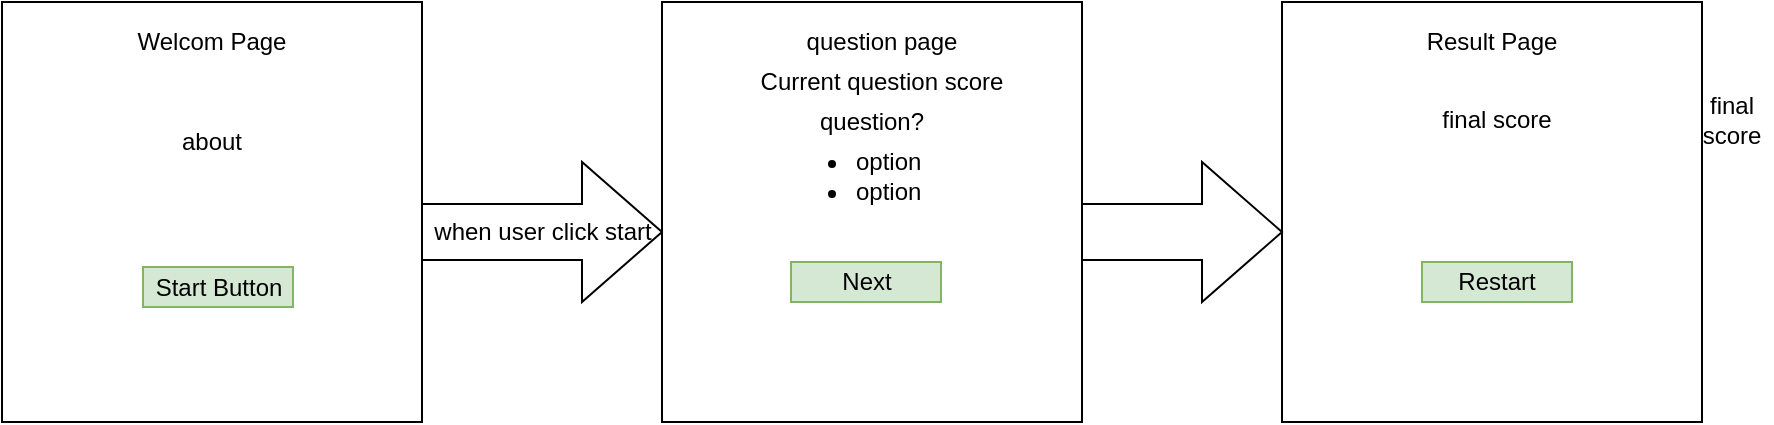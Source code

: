 <mxfile version="12.2.0" type="device" pages="1"><diagram id="aLQK7pb5fS_SI7KkbOMI" name="Page-1"><mxGraphModel dx="2262" dy="891" grid="1" gridSize="10" guides="1" tooltips="1" connect="1" arrows="1" fold="1" page="1" pageScale="1" pageWidth="850" pageHeight="1100" math="0" shadow="0"><root><mxCell id="0"/><mxCell id="1" parent="0"/><mxCell id="2yE5pxpO-BBozChuLyGh-8" value="" style="rounded=1;whiteSpace=wrap;html=1;fillColor=#d5e8d4;strokeColor=#82b366;" vertex="1" parent="1"><mxGeometry x="-32" y="285" width="120" height="35" as="geometry"/></mxCell><mxCell id="2yE5pxpO-BBozChuLyGh-1" value="" style="whiteSpace=wrap;html=1;aspect=fixed;align=left;" vertex="1" parent="1"><mxGeometry x="-80" y="160" width="210" height="210" as="geometry"/></mxCell><mxCell id="2yE5pxpO-BBozChuLyGh-2" value="Welcom Page" style="text;html=1;strokeColor=none;fillColor=none;align=center;verticalAlign=middle;whiteSpace=wrap;rounded=0;" vertex="1" parent="1"><mxGeometry x="-15" y="170" width="80" height="20" as="geometry"/></mxCell><mxCell id="2yE5pxpO-BBozChuLyGh-3" value="about" style="text;html=1;strokeColor=none;fillColor=none;align=center;verticalAlign=middle;whiteSpace=wrap;rounded=0;" vertex="1" parent="1"><mxGeometry x="5" y="220" width="40" height="20" as="geometry"/></mxCell><mxCell id="2yE5pxpO-BBozChuLyGh-6" value="Start Button" style="text;html=1;strokeColor=#82b366;fillColor=#d5e8d4;align=center;verticalAlign=middle;whiteSpace=wrap;rounded=0;" vertex="1" parent="1"><mxGeometry x="-9.5" y="292.5" width="75" height="20" as="geometry"/></mxCell><mxCell id="2yE5pxpO-BBozChuLyGh-16" value="when user click start" style="html=1;shadow=0;dashed=0;align=center;verticalAlign=middle;shape=mxgraph.arrows2.arrow;dy=0.6;dx=40;notch=0;" vertex="1" parent="1"><mxGeometry x="130" y="240" width="120" height="70" as="geometry"/></mxCell><mxCell id="2yE5pxpO-BBozChuLyGh-22" value="" style="whiteSpace=wrap;html=1;aspect=fixed;align=left;" vertex="1" parent="1"><mxGeometry x="250" y="160" width="210" height="210" as="geometry"/></mxCell><mxCell id="2yE5pxpO-BBozChuLyGh-23" value="question page" style="text;html=1;strokeColor=none;fillColor=none;align=center;verticalAlign=middle;whiteSpace=wrap;rounded=0;" vertex="1" parent="1"><mxGeometry x="320" y="170" width="80" height="20" as="geometry"/></mxCell><mxCell id="2yE5pxpO-BBozChuLyGh-24" value="question?" style="text;html=1;strokeColor=none;fillColor=none;align=center;verticalAlign=middle;whiteSpace=wrap;rounded=0;" vertex="1" parent="1"><mxGeometry x="335" y="210" width="40" height="20" as="geometry"/></mxCell><mxCell id="2yE5pxpO-BBozChuLyGh-25" value="&lt;ul&gt;&lt;li&gt;option&lt;/li&gt;&lt;li&gt;&lt;span&gt;option&amp;nbsp;&lt;/span&gt;&lt;/li&gt;&lt;/ul&gt;" style="text;html=1;strokeColor=none;fillColor=none;align=left;verticalAlign=middle;whiteSpace=wrap;rounded=0;" vertex="1" parent="1"><mxGeometry x="304.5" y="209" width="85" height="76" as="geometry"/></mxCell><mxCell id="2yE5pxpO-BBozChuLyGh-31" value="Next" style="text;html=1;strokeColor=#82b366;fillColor=#d5e8d4;align=center;verticalAlign=middle;whiteSpace=wrap;rounded=0;" vertex="1" parent="1"><mxGeometry x="314.5" y="290" width="75" height="20" as="geometry"/></mxCell><mxCell id="2yE5pxpO-BBozChuLyGh-32" value="Current question score" style="text;html=1;strokeColor=none;fillColor=none;align=center;verticalAlign=middle;whiteSpace=wrap;rounded=0;" vertex="1" parent="1"><mxGeometry x="270" y="190" width="180" height="20" as="geometry"/></mxCell><mxCell id="2yE5pxpO-BBozChuLyGh-34" value="" style="whiteSpace=wrap;html=1;aspect=fixed;align=left;" vertex="1" parent="1"><mxGeometry x="560" y="160" width="210" height="210" as="geometry"/></mxCell><mxCell id="2yE5pxpO-BBozChuLyGh-35" value="" style="html=1;shadow=0;dashed=0;align=center;verticalAlign=middle;shape=mxgraph.arrows2.arrow;dy=0.6;dx=40;notch=0;" vertex="1" parent="1"><mxGeometry x="460" y="240" width="100" height="70" as="geometry"/></mxCell><mxCell id="2yE5pxpO-BBozChuLyGh-36" value="Result Page" style="text;html=1;strokeColor=none;fillColor=none;align=center;verticalAlign=middle;whiteSpace=wrap;rounded=0;" vertex="1" parent="1"><mxGeometry x="600" y="170" width="130" height="20" as="geometry"/></mxCell><mxCell id="2yE5pxpO-BBozChuLyGh-37" value="Restart" style="text;html=1;strokeColor=#82b366;fillColor=#d5e8d4;align=center;verticalAlign=middle;whiteSpace=wrap;rounded=0;" vertex="1" parent="1"><mxGeometry x="630" y="290" width="75" height="20" as="geometry"/></mxCell><mxCell id="2yE5pxpO-BBozChuLyGh-38" value="final score&lt;br&gt;" style="text;html=1;strokeColor=none;fillColor=none;align=center;verticalAlign=middle;whiteSpace=wrap;rounded=0;" vertex="1" parent="1"><mxGeometry x="615" y="209" width="105" height="20" as="geometry"/></mxCell><mxCell id="2yE5pxpO-BBozChuLyGh-39" value="final score&lt;br&gt;" style="text;html=1;strokeColor=none;fillColor=none;align=center;verticalAlign=middle;whiteSpace=wrap;rounded=0;" vertex="1" parent="1"><mxGeometry x="765" y="209" width="40" height="20" as="geometry"/></mxCell></root></mxGraphModel></diagram></mxfile>